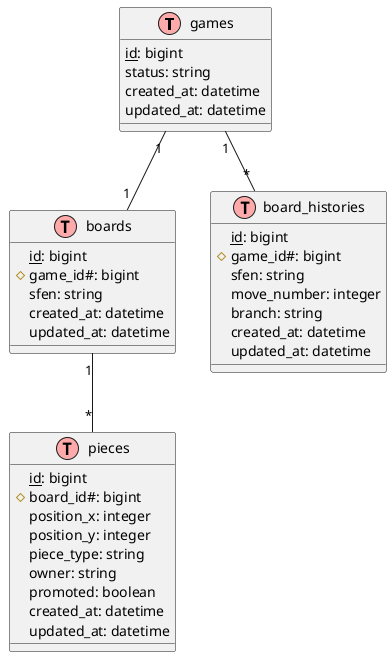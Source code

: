 @startuml
!define table(x) class x << (T,#FFAAAA) >>
!define primary_key(x) <u>x</u>
!define foreign_key(x) #x#

table(games) {
  primary_key(id): bigint
  status: string
  created_at: datetime
  updated_at: datetime
}

table(boards) {
  primary_key(id): bigint
  foreign_key(game_id): bigint
  sfen: string
  created_at: datetime
  updated_at: datetime
}

table(board_histories) {
  primary_key(id): bigint
  foreign_key(game_id): bigint
  sfen: string
  move_number: integer
  branch: string
  created_at: datetime
  updated_at: datetime
}

table(pieces) {
  primary_key(id): bigint
  foreign_key(board_id): bigint
  position_x: integer
  position_y: integer
  piece_type: string
  owner: string
  promoted: boolean
  created_at: datetime
  updated_at: datetime
}

games "1" -- "1" boards
games "1" -- "*" board_histories
boards "1" -- "*" pieces

@enduml 